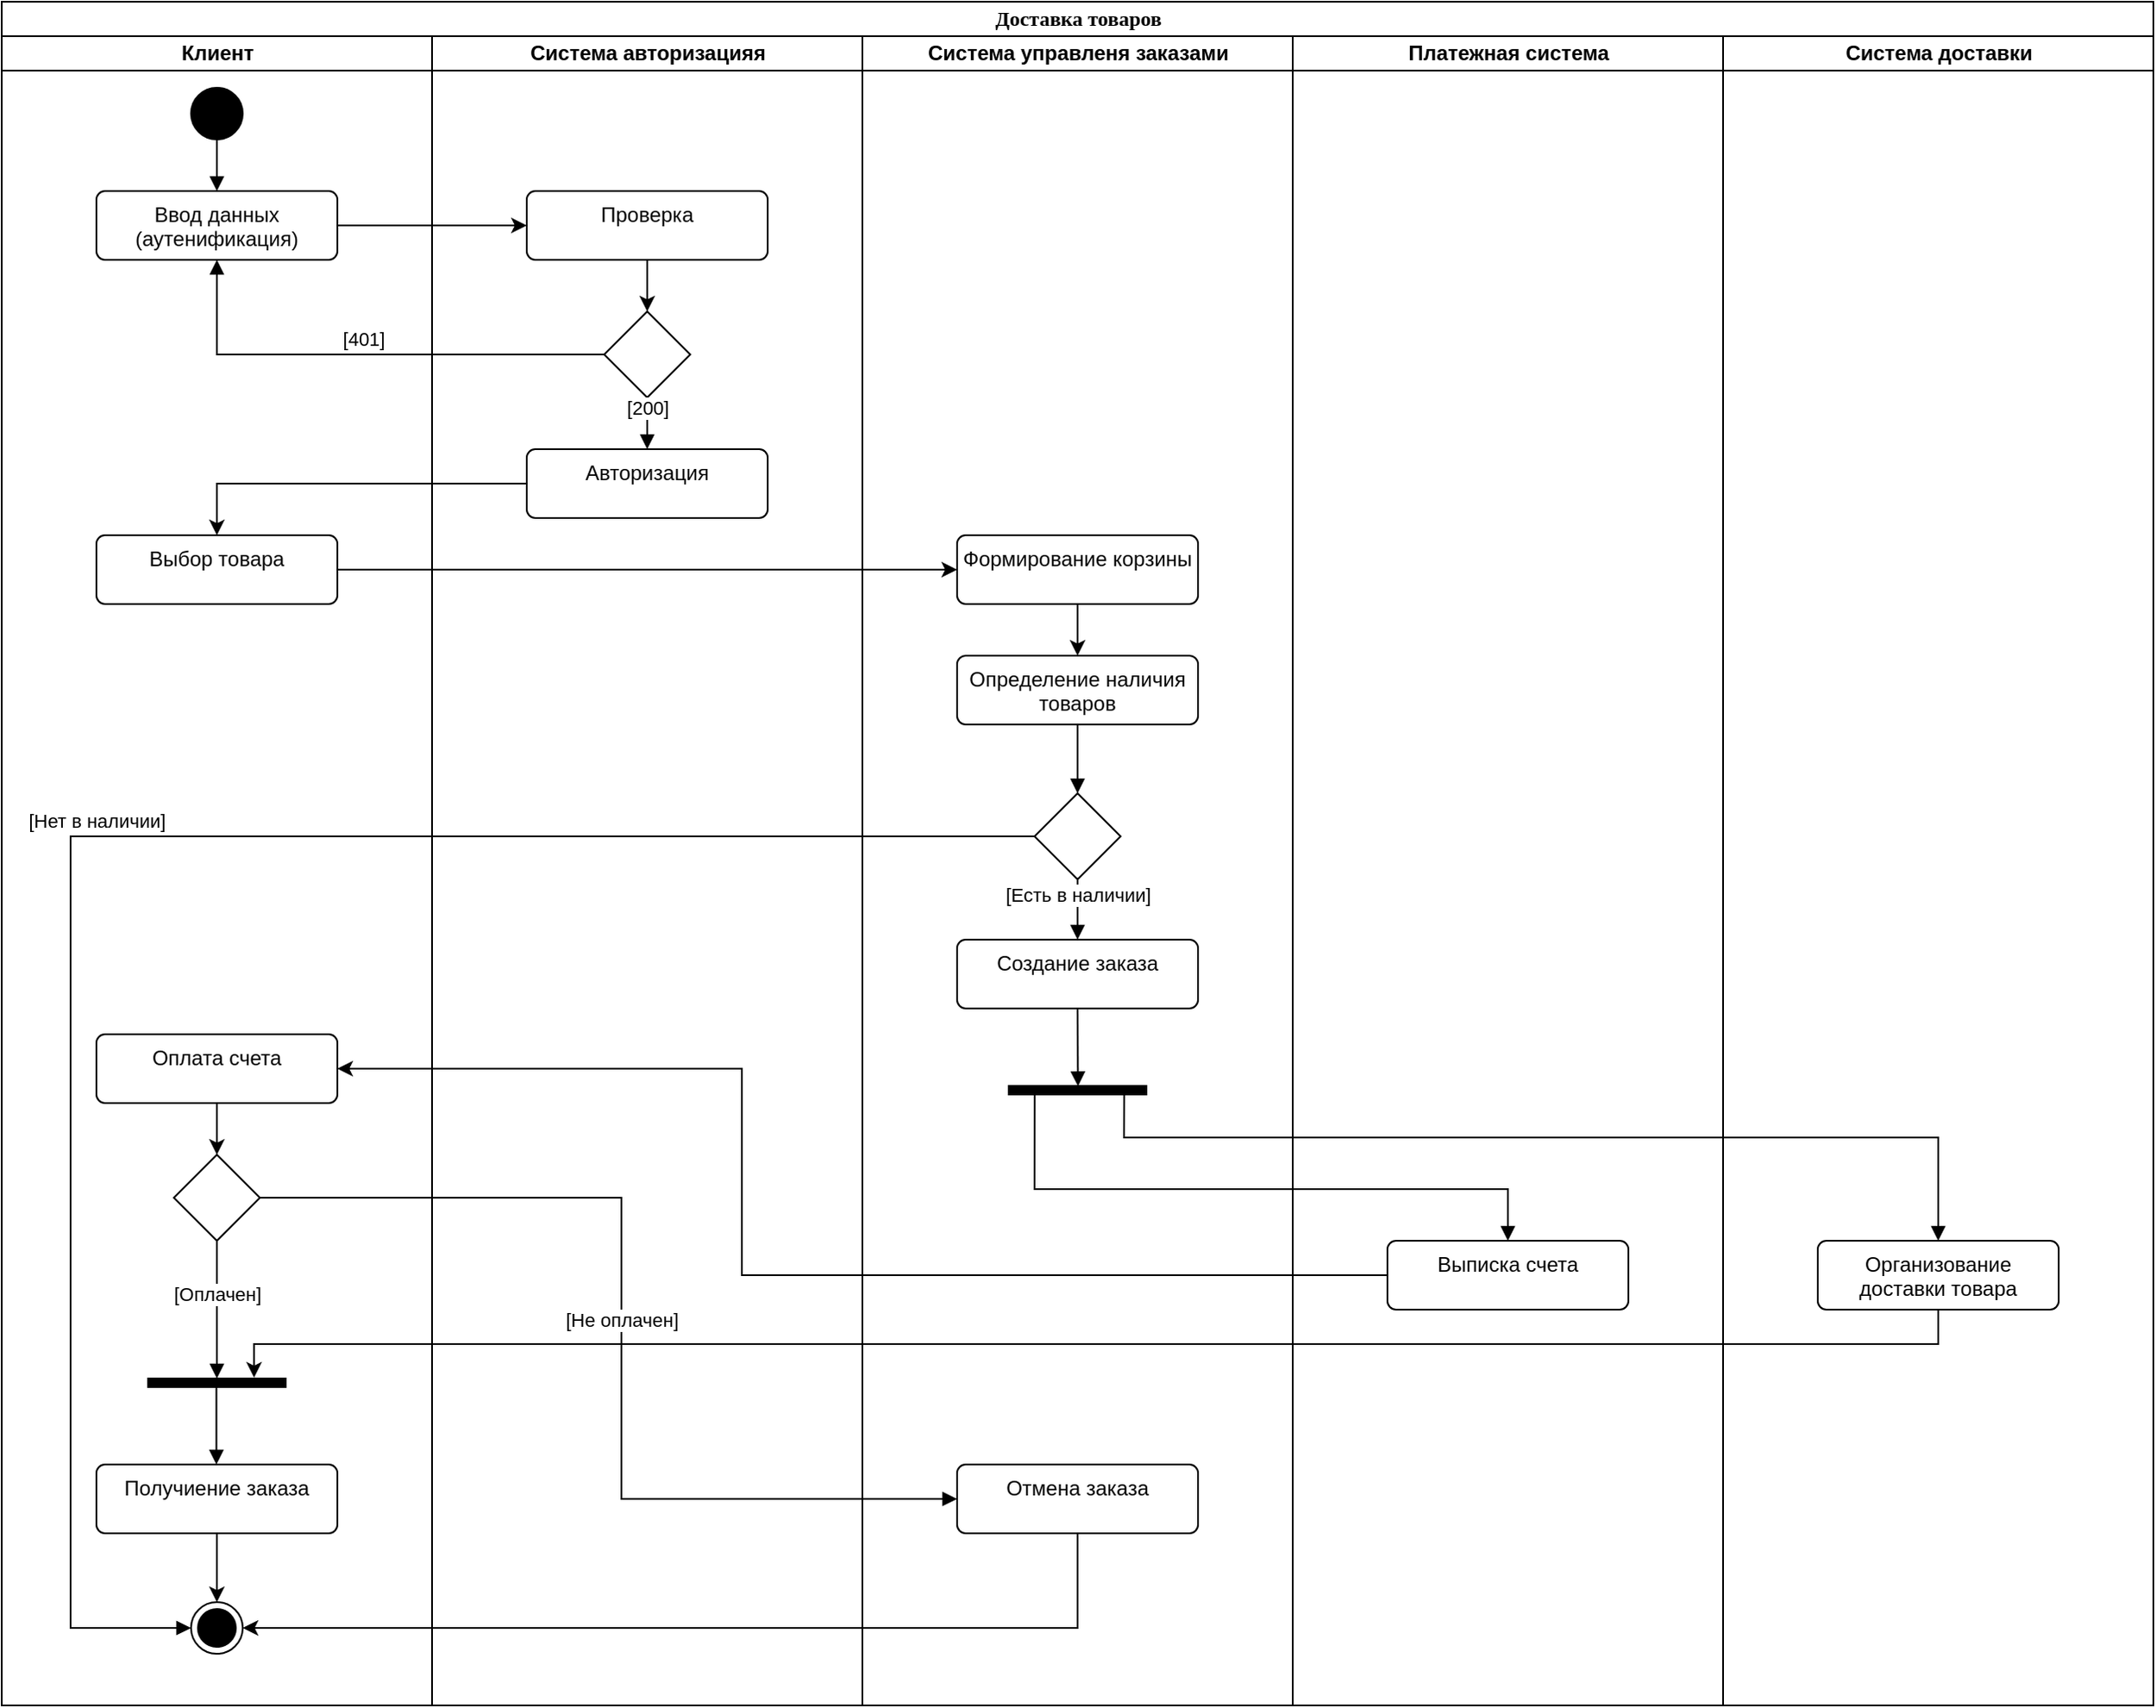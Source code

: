 <mxfile version="24.1.0" type="device">
  <diagram name="Страница — 1" id="q1IAY-B4qqAMLcfFCoJ3">
    <mxGraphModel dx="1235" dy="740" grid="1" gridSize="10" guides="1" tooltips="1" connect="1" arrows="1" fold="1" page="1" pageScale="1" pageWidth="827" pageHeight="1169" math="0" shadow="0">
      <root>
        <mxCell id="0" />
        <mxCell id="1" parent="0" />
        <mxCell id="TzxpcZmJhs_pAKCIsKCq-67" value="Доставка товаров" style="swimlane;html=1;childLayout=stackLayout;startSize=20;rounded=0;shadow=0;comic=0;labelBackgroundColor=none;strokeWidth=1;fontFamily=Verdana;fontSize=12;align=center;" parent="1" vertex="1">
          <mxGeometry x="40" y="20" width="1250" height="990" as="geometry" />
        </mxCell>
        <mxCell id="TzxpcZmJhs_pAKCIsKCq-68" value="Клиент" style="swimlane;html=1;startSize=20;" parent="TzxpcZmJhs_pAKCIsKCq-67" vertex="1">
          <mxGeometry y="20" width="250" height="970" as="geometry" />
        </mxCell>
        <mxCell id="JCybk9MPAl80jpgAVRps-1" value="" style="ellipse;fillColor=strokeColor;html=1;" parent="TzxpcZmJhs_pAKCIsKCq-68" vertex="1">
          <mxGeometry x="110" y="30" width="30" height="30" as="geometry" />
        </mxCell>
        <mxCell id="JCybk9MPAl80jpgAVRps-2" value="Ввод данных (аутенификация)" style="html=1;align=center;verticalAlign=top;rounded=1;absoluteArcSize=1;arcSize=10;dashed=0;whiteSpace=wrap;" parent="TzxpcZmJhs_pAKCIsKCq-68" vertex="1">
          <mxGeometry x="55" y="90" width="140" height="40" as="geometry" />
        </mxCell>
        <mxCell id="JCybk9MPAl80jpgAVRps-10" value="" style="html=1;verticalAlign=bottom;endArrow=block;curved=0;rounded=0;exitX=0.5;exitY=1;exitDx=0;exitDy=0;" parent="TzxpcZmJhs_pAKCIsKCq-68" source="JCybk9MPAl80jpgAVRps-1" target="JCybk9MPAl80jpgAVRps-2" edge="1">
          <mxGeometry width="80" relative="1" as="geometry">
            <mxPoint x="170" y="160" as="sourcePoint" />
            <mxPoint x="160" y="110" as="targetPoint" />
          </mxGeometry>
        </mxCell>
        <mxCell id="JCybk9MPAl80jpgAVRps-12" value="Выбор товара" style="html=1;align=center;verticalAlign=top;rounded=1;absoluteArcSize=1;arcSize=10;dashed=0;whiteSpace=wrap;" parent="TzxpcZmJhs_pAKCIsKCq-68" vertex="1">
          <mxGeometry x="55" y="290" width="140" height="40" as="geometry" />
        </mxCell>
        <mxCell id="TzxpcZmJhs_pAKCIsKCq-121" style="edgeStyle=orthogonalEdgeStyle;rounded=0;orthogonalLoop=1;jettySize=auto;html=1;exitX=0.5;exitY=1;exitDx=0;exitDy=0;entryX=0.5;entryY=0;entryDx=0;entryDy=0;" parent="TzxpcZmJhs_pAKCIsKCq-68" source="TzxpcZmJhs_pAKCIsKCq-4" target="TzxpcZmJhs_pAKCIsKCq-114" edge="1">
          <mxGeometry relative="1" as="geometry" />
        </mxCell>
        <mxCell id="TzxpcZmJhs_pAKCIsKCq-4" value="Оплата счета" style="html=1;align=center;verticalAlign=top;rounded=1;absoluteArcSize=1;arcSize=10;dashed=0;whiteSpace=wrap;" parent="TzxpcZmJhs_pAKCIsKCq-68" vertex="1">
          <mxGeometry x="55" y="580" width="140" height="40" as="geometry" />
        </mxCell>
        <mxCell id="TzxpcZmJhs_pAKCIsKCq-101" style="edgeStyle=orthogonalEdgeStyle;rounded=0;orthogonalLoop=1;jettySize=auto;html=1;exitX=0.5;exitY=1;exitDx=0;exitDy=0;" parent="TzxpcZmJhs_pAKCIsKCq-68" source="TzxpcZmJhs_pAKCIsKCq-94" target="TzxpcZmJhs_pAKCIsKCq-95" edge="1">
          <mxGeometry relative="1" as="geometry" />
        </mxCell>
        <mxCell id="TzxpcZmJhs_pAKCIsKCq-94" value="Получиение заказа" style="html=1;align=center;verticalAlign=top;rounded=1;absoluteArcSize=1;arcSize=10;dashed=0;whiteSpace=wrap;" parent="TzxpcZmJhs_pAKCIsKCq-68" vertex="1">
          <mxGeometry x="55" y="830" width="140" height="40" as="geometry" />
        </mxCell>
        <mxCell id="TzxpcZmJhs_pAKCIsKCq-95" value="" style="ellipse;html=1;shape=endState;fillColor=strokeColor;" parent="TzxpcZmJhs_pAKCIsKCq-68" vertex="1">
          <mxGeometry x="110" y="910" width="30" height="30" as="geometry" />
        </mxCell>
        <mxCell id="TzxpcZmJhs_pAKCIsKCq-96" value="" style="html=1;points=[];perimeter=orthogonalPerimeter;fillColor=strokeColor;direction=south;" parent="TzxpcZmJhs_pAKCIsKCq-68" vertex="1">
          <mxGeometry x="85" y="780" width="80" height="5" as="geometry" />
        </mxCell>
        <mxCell id="TzxpcZmJhs_pAKCIsKCq-100" value="" style="html=1;verticalAlign=bottom;endArrow=block;curved=0;rounded=0;exitX=0.5;exitY=1;exitDx=0;exitDy=0;entryX=0.498;entryY=0;entryDx=0;entryDy=0;entryPerimeter=0;" parent="TzxpcZmJhs_pAKCIsKCq-68" target="TzxpcZmJhs_pAKCIsKCq-94" edge="1">
          <mxGeometry width="80" relative="1" as="geometry">
            <mxPoint x="124.72" y="785" as="sourcePoint" />
            <mxPoint x="124.72" y="825" as="targetPoint" />
          </mxGeometry>
        </mxCell>
        <mxCell id="TzxpcZmJhs_pAKCIsKCq-114" value="" style="rhombus;" parent="TzxpcZmJhs_pAKCIsKCq-68" vertex="1">
          <mxGeometry x="100" y="650" width="50" height="50" as="geometry" />
        </mxCell>
        <mxCell id="TzxpcZmJhs_pAKCIsKCq-120" value="[Оплачен]" style="html=1;verticalAlign=bottom;endArrow=block;curved=0;rounded=0;exitX=0.5;exitY=1;exitDx=0;exitDy=0;entryX=0;entryY=0.5;entryDx=0;entryDy=0;entryPerimeter=0;" parent="TzxpcZmJhs_pAKCIsKCq-68" source="TzxpcZmJhs_pAKCIsKCq-114" target="TzxpcZmJhs_pAKCIsKCq-96" edge="1">
          <mxGeometry width="80" relative="1" as="geometry">
            <mxPoint x="180" y="700" as="sourcePoint" />
            <mxPoint x="260" y="700" as="targetPoint" />
          </mxGeometry>
        </mxCell>
        <mxCell id="TzxpcZmJhs_pAKCIsKCq-69" value="Система авторизацияя" style="swimlane;html=1;startSize=20;" parent="TzxpcZmJhs_pAKCIsKCq-67" vertex="1">
          <mxGeometry x="250" y="20" width="250" height="970" as="geometry" />
        </mxCell>
        <mxCell id="TzxpcZmJhs_pAKCIsKCq-78" style="edgeStyle=orthogonalEdgeStyle;rounded=0;orthogonalLoop=1;jettySize=auto;html=1;exitX=0.5;exitY=1;exitDx=0;exitDy=0;" parent="TzxpcZmJhs_pAKCIsKCq-69" source="JCybk9MPAl80jpgAVRps-3" target="JCybk9MPAl80jpgAVRps-4" edge="1">
          <mxGeometry relative="1" as="geometry" />
        </mxCell>
        <mxCell id="JCybk9MPAl80jpgAVRps-3" value="Проверка" style="html=1;align=center;verticalAlign=top;rounded=1;absoluteArcSize=1;arcSize=10;dashed=0;whiteSpace=wrap;" parent="TzxpcZmJhs_pAKCIsKCq-69" vertex="1">
          <mxGeometry x="55" y="90" width="140" height="40" as="geometry" />
        </mxCell>
        <mxCell id="JCybk9MPAl80jpgAVRps-5" value="Авторизация" style="html=1;align=center;verticalAlign=top;rounded=1;absoluteArcSize=1;arcSize=10;dashed=0;whiteSpace=wrap;" parent="TzxpcZmJhs_pAKCIsKCq-69" vertex="1">
          <mxGeometry x="55" y="240" width="140" height="40" as="geometry" />
        </mxCell>
        <mxCell id="JCybk9MPAl80jpgAVRps-4" value="" style="rhombus;" parent="TzxpcZmJhs_pAKCIsKCq-69" vertex="1">
          <mxGeometry x="100" y="160" width="50" height="50" as="geometry" />
        </mxCell>
        <mxCell id="TzxpcZmJhs_pAKCIsKCq-79" value="[200]" style="html=1;verticalAlign=bottom;endArrow=block;curved=0;rounded=0;exitX=0.5;exitY=1;exitDx=0;exitDy=0;" parent="TzxpcZmJhs_pAKCIsKCq-69" source="JCybk9MPAl80jpgAVRps-4" target="JCybk9MPAl80jpgAVRps-5" edge="1">
          <mxGeometry width="80" relative="1" as="geometry">
            <mxPoint x="120" y="220" as="sourcePoint" />
            <mxPoint x="200" y="220" as="targetPoint" />
          </mxGeometry>
        </mxCell>
        <mxCell id="TzxpcZmJhs_pAKCIsKCq-77" style="edgeStyle=orthogonalEdgeStyle;rounded=0;orthogonalLoop=1;jettySize=auto;html=1;exitX=1;exitY=0.5;exitDx=0;exitDy=0;entryX=0;entryY=0.5;entryDx=0;entryDy=0;" parent="TzxpcZmJhs_pAKCIsKCq-67" source="JCybk9MPAl80jpgAVRps-2" target="JCybk9MPAl80jpgAVRps-3" edge="1">
          <mxGeometry relative="1" as="geometry" />
        </mxCell>
        <mxCell id="TzxpcZmJhs_pAKCIsKCq-80" value="[401]" style="html=1;verticalAlign=bottom;endArrow=block;curved=0;rounded=0;exitX=0;exitY=0.5;exitDx=0;exitDy=0;entryX=0.5;entryY=1;entryDx=0;entryDy=0;entryPerimeter=0;" parent="TzxpcZmJhs_pAKCIsKCq-67" source="JCybk9MPAl80jpgAVRps-4" target="JCybk9MPAl80jpgAVRps-2" edge="1">
          <mxGeometry width="80" relative="1" as="geometry">
            <mxPoint x="370" y="240" as="sourcePoint" />
            <mxPoint x="450" y="240" as="targetPoint" />
            <Array as="points">
              <mxPoint x="125" y="205" />
            </Array>
          </mxGeometry>
        </mxCell>
        <mxCell id="TzxpcZmJhs_pAKCIsKCq-81" style="edgeStyle=orthogonalEdgeStyle;rounded=0;orthogonalLoop=1;jettySize=auto;html=1;exitX=0;exitY=0.5;exitDx=0;exitDy=0;entryX=0.5;entryY=0;entryDx=0;entryDy=0;" parent="TzxpcZmJhs_pAKCIsKCq-67" source="JCybk9MPAl80jpgAVRps-5" target="JCybk9MPAl80jpgAVRps-12" edge="1">
          <mxGeometry relative="1" as="geometry" />
        </mxCell>
        <mxCell id="TzxpcZmJhs_pAKCIsKCq-82" style="edgeStyle=orthogonalEdgeStyle;rounded=0;orthogonalLoop=1;jettySize=auto;html=1;exitX=1;exitY=0.5;exitDx=0;exitDy=0;" parent="TzxpcZmJhs_pAKCIsKCq-67" source="JCybk9MPAl80jpgAVRps-12" target="JCybk9MPAl80jpgAVRps-13" edge="1">
          <mxGeometry relative="1" as="geometry" />
        </mxCell>
        <mxCell id="TzxpcZmJhs_pAKCIsKCq-70" value="Система управленя заказами" style="swimlane;html=1;startSize=20;" parent="TzxpcZmJhs_pAKCIsKCq-67" vertex="1">
          <mxGeometry x="500" y="20" width="250" height="970" as="geometry" />
        </mxCell>
        <mxCell id="TzxpcZmJhs_pAKCIsKCq-85" style="edgeStyle=orthogonalEdgeStyle;rounded=0;orthogonalLoop=1;jettySize=auto;html=1;exitX=0.5;exitY=1;exitDx=0;exitDy=0;" parent="TzxpcZmJhs_pAKCIsKCq-70" source="JCybk9MPAl80jpgAVRps-13" target="JCybk9MPAl80jpgAVRps-14" edge="1">
          <mxGeometry relative="1" as="geometry" />
        </mxCell>
        <mxCell id="JCybk9MPAl80jpgAVRps-13" value="Формирование корзины" style="html=1;align=center;verticalAlign=top;rounded=1;absoluteArcSize=1;arcSize=10;dashed=0;whiteSpace=wrap;" parent="TzxpcZmJhs_pAKCIsKCq-70" vertex="1">
          <mxGeometry x="55" y="290" width="140" height="40" as="geometry" />
        </mxCell>
        <mxCell id="JCybk9MPAl80jpgAVRps-14" value="Определение наличия товаров" style="html=1;align=center;verticalAlign=top;rounded=1;absoluteArcSize=1;arcSize=10;dashed=0;whiteSpace=wrap;" parent="TzxpcZmJhs_pAKCIsKCq-70" vertex="1">
          <mxGeometry x="55" y="360" width="140" height="40" as="geometry" />
        </mxCell>
        <mxCell id="JCybk9MPAl80jpgAVRps-15" value="" style="rhombus;" parent="TzxpcZmJhs_pAKCIsKCq-70" vertex="1">
          <mxGeometry x="100" y="440" width="50" height="50" as="geometry" />
        </mxCell>
        <mxCell id="JCybk9MPAl80jpgAVRps-22" value="" style="html=1;verticalAlign=bottom;endArrow=block;curved=0;rounded=0;exitX=0.5;exitY=1;exitDx=0;exitDy=0;entryX=0.5;entryY=0;entryDx=0;entryDy=0;" parent="TzxpcZmJhs_pAKCIsKCq-70" source="JCybk9MPAl80jpgAVRps-14" target="JCybk9MPAl80jpgAVRps-15" edge="1">
          <mxGeometry width="80" relative="1" as="geometry">
            <mxPoint x="-195" y="410" as="sourcePoint" />
            <mxPoint x="-115" y="410" as="targetPoint" />
          </mxGeometry>
        </mxCell>
        <mxCell id="TzxpcZmJhs_pAKCIsKCq-1" value="Создание заказа" style="html=1;align=center;verticalAlign=top;rounded=1;absoluteArcSize=1;arcSize=10;dashed=0;whiteSpace=wrap;" parent="TzxpcZmJhs_pAKCIsKCq-70" vertex="1">
          <mxGeometry x="55" y="525" width="140" height="40" as="geometry" />
        </mxCell>
        <mxCell id="TzxpcZmJhs_pAKCIsKCq-2" value="[Есть в наличии]" style="html=1;verticalAlign=bottom;endArrow=block;curved=0;rounded=0;exitX=0.5;exitY=1;exitDx=0;exitDy=0;entryX=0.5;entryY=0;entryDx=0;entryDy=0;" parent="TzxpcZmJhs_pAKCIsKCq-70" source="JCybk9MPAl80jpgAVRps-15" target="TzxpcZmJhs_pAKCIsKCq-1" edge="1">
          <mxGeometry width="80" relative="1" as="geometry">
            <mxPoint x="-185" y="470" as="sourcePoint" />
            <mxPoint x="-105" y="470" as="targetPoint" />
          </mxGeometry>
        </mxCell>
        <mxCell id="TzxpcZmJhs_pAKCIsKCq-87" value="" style="html=1;points=[];perimeter=orthogonalPerimeter;fillColor=strokeColor;direction=south;" parent="TzxpcZmJhs_pAKCIsKCq-70" vertex="1">
          <mxGeometry x="85" y="610" width="80" height="5" as="geometry" />
        </mxCell>
        <mxCell id="TzxpcZmJhs_pAKCIsKCq-89" value="" style="html=1;verticalAlign=bottom;endArrow=block;curved=0;rounded=0;exitX=0.5;exitY=1;exitDx=0;exitDy=0;entryX=0.038;entryY=0.497;entryDx=0;entryDy=0;entryPerimeter=0;" parent="TzxpcZmJhs_pAKCIsKCq-70" source="TzxpcZmJhs_pAKCIsKCq-1" target="TzxpcZmJhs_pAKCIsKCq-87" edge="1">
          <mxGeometry width="80" relative="1" as="geometry">
            <mxPoint x="120" y="590" as="sourcePoint" />
            <mxPoint x="190" y="640" as="targetPoint" />
          </mxGeometry>
        </mxCell>
        <mxCell id="TzxpcZmJhs_pAKCIsKCq-112" value="Отмена заказа" style="html=1;align=center;verticalAlign=top;rounded=1;absoluteArcSize=1;arcSize=10;dashed=0;whiteSpace=wrap;" parent="TzxpcZmJhs_pAKCIsKCq-70" vertex="1">
          <mxGeometry x="55" y="830" width="140" height="40" as="geometry" />
        </mxCell>
        <mxCell id="TzxpcZmJhs_pAKCIsKCq-102" value="Lane 3" style="swimlane;html=1;startSize=20;" parent="TzxpcZmJhs_pAKCIsKCq-67" vertex="1">
          <mxGeometry x="750" y="20" width="250" height="970" as="geometry" />
        </mxCell>
        <mxCell id="TzxpcZmJhs_pAKCIsKCq-122" value="[Не оплачен]" style="html=1;verticalAlign=bottom;endArrow=block;curved=0;rounded=0;exitX=1;exitY=0.5;exitDx=0;exitDy=0;entryX=0;entryY=0.5;entryDx=0;entryDy=0;" parent="TzxpcZmJhs_pAKCIsKCq-67" source="TzxpcZmJhs_pAKCIsKCq-114" target="TzxpcZmJhs_pAKCIsKCq-112" edge="1">
          <mxGeometry width="80" relative="1" as="geometry">
            <mxPoint x="360" y="660" as="sourcePoint" />
            <mxPoint x="440" y="660" as="targetPoint" />
            <Array as="points">
              <mxPoint x="360" y="695" />
              <mxPoint x="360" y="870" />
            </Array>
          </mxGeometry>
        </mxCell>
        <mxCell id="TzxpcZmJhs_pAKCIsKCq-124" style="edgeStyle=orthogonalEdgeStyle;rounded=0;orthogonalLoop=1;jettySize=auto;html=1;exitX=0.5;exitY=1;exitDx=0;exitDy=0;entryX=1;entryY=0.5;entryDx=0;entryDy=0;" parent="TzxpcZmJhs_pAKCIsKCq-67" source="TzxpcZmJhs_pAKCIsKCq-112" target="TzxpcZmJhs_pAKCIsKCq-95" edge="1">
          <mxGeometry relative="1" as="geometry" />
        </mxCell>
        <mxCell id="TzxpcZmJhs_pAKCIsKCq-113" value="[Нет в наличии]" style="html=1;verticalAlign=bottom;endArrow=block;curved=0;rounded=0;exitX=0;exitY=0.5;exitDx=0;exitDy=0;entryX=0;entryY=0.5;entryDx=0;entryDy=0;" parent="TzxpcZmJhs_pAKCIsKCq-67" source="JCybk9MPAl80jpgAVRps-15" target="TzxpcZmJhs_pAKCIsKCq-95" edge="1">
          <mxGeometry width="80" relative="1" as="geometry">
            <mxPoint x="620" y="630" as="sourcePoint" />
            <mxPoint x="700" y="630" as="targetPoint" />
            <Array as="points">
              <mxPoint x="540" y="485" />
              <mxPoint x="40" y="485" />
              <mxPoint x="40" y="710" />
              <mxPoint x="40" y="945" />
            </Array>
          </mxGeometry>
        </mxCell>
        <mxCell id="TzxpcZmJhs_pAKCIsKCq-71" value="Платежная система" style="swimlane;html=1;startSize=20;" parent="1" vertex="1">
          <mxGeometry x="790" y="40" width="250" height="970" as="geometry" />
        </mxCell>
        <mxCell id="TzxpcZmJhs_pAKCIsKCq-3" value="Выписка счета" style="html=1;align=center;verticalAlign=top;rounded=1;absoluteArcSize=1;arcSize=10;dashed=0;whiteSpace=wrap;" parent="TzxpcZmJhs_pAKCIsKCq-71" vertex="1">
          <mxGeometry x="55" y="700" width="140" height="40" as="geometry" />
        </mxCell>
        <mxCell id="TzxpcZmJhs_pAKCIsKCq-83" value="Система доставки" style="swimlane;html=1;startSize=20;" parent="1" vertex="1">
          <mxGeometry x="1040" y="40" width="250" height="970" as="geometry" />
        </mxCell>
        <mxCell id="TzxpcZmJhs_pAKCIsKCq-91" value="Организование доставки товара" style="html=1;align=center;verticalAlign=top;rounded=1;absoluteArcSize=1;arcSize=10;dashed=0;whiteSpace=wrap;" parent="TzxpcZmJhs_pAKCIsKCq-83" vertex="1">
          <mxGeometry x="55" y="700" width="140" height="40" as="geometry" />
        </mxCell>
        <mxCell id="TzxpcZmJhs_pAKCIsKCq-90" value="" style="html=1;verticalAlign=bottom;endArrow=block;curved=0;rounded=0;exitX=0.952;exitY=0.811;exitDx=0;exitDy=0;exitPerimeter=0;entryX=0.5;entryY=0;entryDx=0;entryDy=0;" parent="1" source="TzxpcZmJhs_pAKCIsKCq-87" target="TzxpcZmJhs_pAKCIsKCq-3" edge="1">
          <mxGeometry x="0.0" width="80" relative="1" as="geometry">
            <mxPoint x="639.8" y="655.205" as="sourcePoint" />
            <mxPoint x="915" y="710" as="targetPoint" />
            <Array as="points">
              <mxPoint x="640" y="710" />
              <mxPoint x="915" y="710" />
            </Array>
            <mxPoint as="offset" />
          </mxGeometry>
        </mxCell>
        <mxCell id="TzxpcZmJhs_pAKCIsKCq-92" value="" style="html=1;verticalAlign=bottom;endArrow=block;curved=0;rounded=0;exitX=0.915;exitY=0.161;exitDx=0;exitDy=0;exitPerimeter=0;entryX=0.5;entryY=0;entryDx=0;entryDy=0;" parent="1" source="TzxpcZmJhs_pAKCIsKCq-87" target="TzxpcZmJhs_pAKCIsKCq-91" edge="1">
          <mxGeometry width="80" relative="1" as="geometry">
            <mxPoint x="730" y="710" as="sourcePoint" />
            <mxPoint x="810" y="710" as="targetPoint" />
            <Array as="points">
              <mxPoint x="692" y="680" />
              <mxPoint x="1165" y="680" />
            </Array>
          </mxGeometry>
        </mxCell>
        <mxCell id="TzxpcZmJhs_pAKCIsKCq-98" style="edgeStyle=orthogonalEdgeStyle;rounded=0;orthogonalLoop=1;jettySize=auto;html=1;exitX=0.5;exitY=1;exitDx=0;exitDy=0;entryX=-0.097;entryY=0.23;entryDx=0;entryDy=0;entryPerimeter=0;" parent="1" source="TzxpcZmJhs_pAKCIsKCq-91" target="TzxpcZmJhs_pAKCIsKCq-96" edge="1">
          <mxGeometry relative="1" as="geometry" />
        </mxCell>
        <mxCell id="TzxpcZmJhs_pAKCIsKCq-123" style="edgeStyle=orthogonalEdgeStyle;rounded=0;orthogonalLoop=1;jettySize=auto;html=1;exitX=0;exitY=0.5;exitDx=0;exitDy=0;entryX=1;entryY=0.5;entryDx=0;entryDy=0;" parent="1" source="TzxpcZmJhs_pAKCIsKCq-3" target="TzxpcZmJhs_pAKCIsKCq-4" edge="1">
          <mxGeometry relative="1" as="geometry">
            <Array as="points">
              <mxPoint x="470" y="760" />
              <mxPoint x="470" y="640" />
            </Array>
          </mxGeometry>
        </mxCell>
      </root>
    </mxGraphModel>
  </diagram>
</mxfile>
